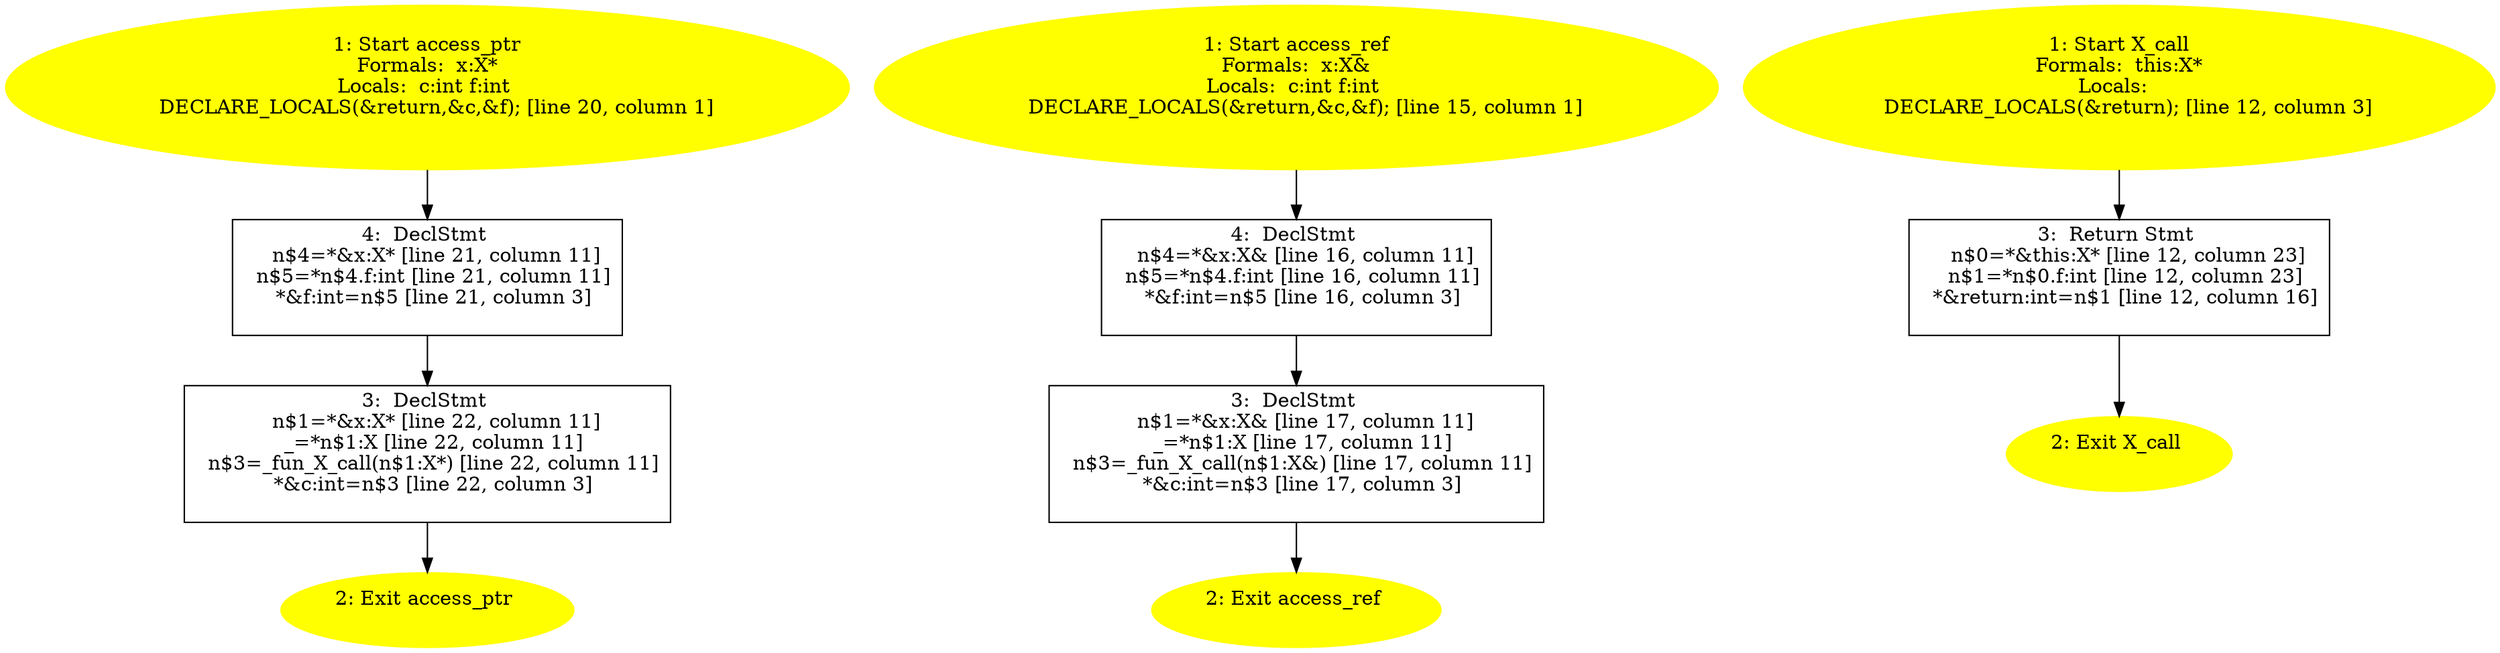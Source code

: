 /* @generated */
digraph cfg {
"access_ptr#15321479508398739907.c982e7d4bf02ada6326387e65b321af4_1" [label="1: Start access_ptr\nFormals:  x:X*\nLocals:  c:int f:int \n   DECLARE_LOCALS(&return,&c,&f); [line 20, column 1]\n " color=yellow style=filled]
	

	 "access_ptr#15321479508398739907.c982e7d4bf02ada6326387e65b321af4_1" -> "access_ptr#15321479508398739907.c982e7d4bf02ada6326387e65b321af4_4" ;
"access_ptr#15321479508398739907.c982e7d4bf02ada6326387e65b321af4_2" [label="2: Exit access_ptr \n  " color=yellow style=filled]
	

"access_ptr#15321479508398739907.c982e7d4bf02ada6326387e65b321af4_3" [label="3:  DeclStmt \n   n$1=*&x:X* [line 22, column 11]\n  _=*n$1:X [line 22, column 11]\n  n$3=_fun_X_call(n$1:X*) [line 22, column 11]\n  *&c:int=n$3 [line 22, column 3]\n " shape="box"]
	

	 "access_ptr#15321479508398739907.c982e7d4bf02ada6326387e65b321af4_3" -> "access_ptr#15321479508398739907.c982e7d4bf02ada6326387e65b321af4_2" ;
"access_ptr#15321479508398739907.c982e7d4bf02ada6326387e65b321af4_4" [label="4:  DeclStmt \n   n$4=*&x:X* [line 21, column 11]\n  n$5=*n$4.f:int [line 21, column 11]\n  *&f:int=n$5 [line 21, column 3]\n " shape="box"]
	

	 "access_ptr#15321479508398739907.c982e7d4bf02ada6326387e65b321af4_4" -> "access_ptr#15321479508398739907.c982e7d4bf02ada6326387e65b321af4_3" ;
"access_ref#4794488565171451856.2c0cb1f039897d6498c9fea4cbfec99e_1" [label="1: Start access_ref\nFormals:  x:X&\nLocals:  c:int f:int \n   DECLARE_LOCALS(&return,&c,&f); [line 15, column 1]\n " color=yellow style=filled]
	

	 "access_ref#4794488565171451856.2c0cb1f039897d6498c9fea4cbfec99e_1" -> "access_ref#4794488565171451856.2c0cb1f039897d6498c9fea4cbfec99e_4" ;
"access_ref#4794488565171451856.2c0cb1f039897d6498c9fea4cbfec99e_2" [label="2: Exit access_ref \n  " color=yellow style=filled]
	

"access_ref#4794488565171451856.2c0cb1f039897d6498c9fea4cbfec99e_3" [label="3:  DeclStmt \n   n$1=*&x:X& [line 17, column 11]\n  _=*n$1:X [line 17, column 11]\n  n$3=_fun_X_call(n$1:X&) [line 17, column 11]\n  *&c:int=n$3 [line 17, column 3]\n " shape="box"]
	

	 "access_ref#4794488565171451856.2c0cb1f039897d6498c9fea4cbfec99e_3" -> "access_ref#4794488565171451856.2c0cb1f039897d6498c9fea4cbfec99e_2" ;
"access_ref#4794488565171451856.2c0cb1f039897d6498c9fea4cbfec99e_4" [label="4:  DeclStmt \n   n$4=*&x:X& [line 16, column 11]\n  n$5=*n$4.f:int [line 16, column 11]\n  *&f:int=n$5 [line 16, column 3]\n " shape="box"]
	

	 "access_ref#4794488565171451856.2c0cb1f039897d6498c9fea4cbfec99e_4" -> "access_ref#4794488565171451856.2c0cb1f039897d6498c9fea4cbfec99e_3" ;
"call#X#(5770224879682844394).d055b894c8e89eaff4b8d412706da082_1" [label="1: Start X_call\nFormals:  this:X*\nLocals:  \n   DECLARE_LOCALS(&return); [line 12, column 3]\n " color=yellow style=filled]
	

	 "call#X#(5770224879682844394).d055b894c8e89eaff4b8d412706da082_1" -> "call#X#(5770224879682844394).d055b894c8e89eaff4b8d412706da082_3" ;
"call#X#(5770224879682844394).d055b894c8e89eaff4b8d412706da082_2" [label="2: Exit X_call \n  " color=yellow style=filled]
	

"call#X#(5770224879682844394).d055b894c8e89eaff4b8d412706da082_3" [label="3:  Return Stmt \n   n$0=*&this:X* [line 12, column 23]\n  n$1=*n$0.f:int [line 12, column 23]\n  *&return:int=n$1 [line 12, column 16]\n " shape="box"]
	

	 "call#X#(5770224879682844394).d055b894c8e89eaff4b8d412706da082_3" -> "call#X#(5770224879682844394).d055b894c8e89eaff4b8d412706da082_2" ;
}

